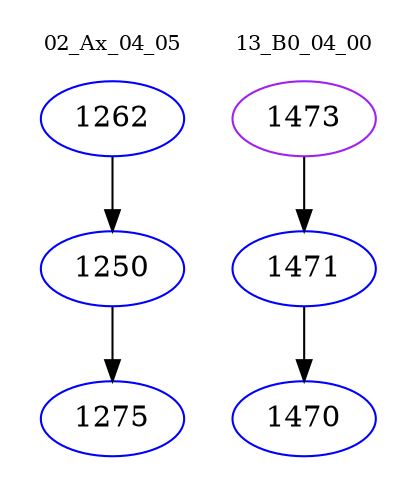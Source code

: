 digraph{
subgraph cluster_0 {
color = white
label = "02_Ax_04_05";
fontsize=10;
T0_1262 [label="1262", color="blue"]
T0_1262 -> T0_1250 [color="black"]
T0_1250 [label="1250", color="blue"]
T0_1250 -> T0_1275 [color="black"]
T0_1275 [label="1275", color="blue"]
}
subgraph cluster_1 {
color = white
label = "13_B0_04_00";
fontsize=10;
T1_1473 [label="1473", color="purple"]
T1_1473 -> T1_1471 [color="black"]
T1_1471 [label="1471", color="blue"]
T1_1471 -> T1_1470 [color="black"]
T1_1470 [label="1470", color="blue"]
}
}
